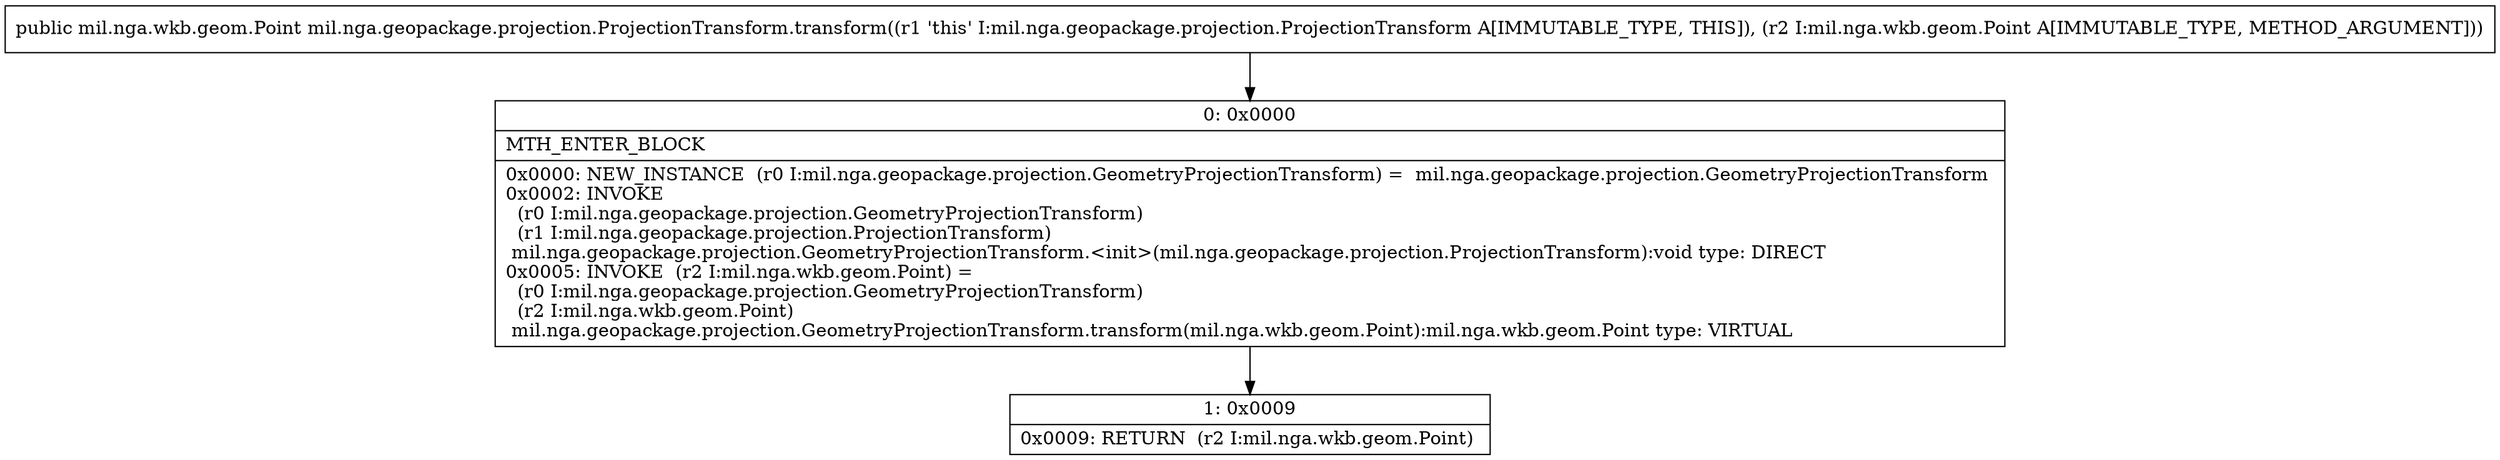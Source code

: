 digraph "CFG formil.nga.geopackage.projection.ProjectionTransform.transform(Lmil\/nga\/wkb\/geom\/Point;)Lmil\/nga\/wkb\/geom\/Point;" {
Node_0 [shape=record,label="{0\:\ 0x0000|MTH_ENTER_BLOCK\l|0x0000: NEW_INSTANCE  (r0 I:mil.nga.geopackage.projection.GeometryProjectionTransform) =  mil.nga.geopackage.projection.GeometryProjectionTransform \l0x0002: INVOKE  \l  (r0 I:mil.nga.geopackage.projection.GeometryProjectionTransform)\l  (r1 I:mil.nga.geopackage.projection.ProjectionTransform)\l mil.nga.geopackage.projection.GeometryProjectionTransform.\<init\>(mil.nga.geopackage.projection.ProjectionTransform):void type: DIRECT \l0x0005: INVOKE  (r2 I:mil.nga.wkb.geom.Point) = \l  (r0 I:mil.nga.geopackage.projection.GeometryProjectionTransform)\l  (r2 I:mil.nga.wkb.geom.Point)\l mil.nga.geopackage.projection.GeometryProjectionTransform.transform(mil.nga.wkb.geom.Point):mil.nga.wkb.geom.Point type: VIRTUAL \l}"];
Node_1 [shape=record,label="{1\:\ 0x0009|0x0009: RETURN  (r2 I:mil.nga.wkb.geom.Point) \l}"];
MethodNode[shape=record,label="{public mil.nga.wkb.geom.Point mil.nga.geopackage.projection.ProjectionTransform.transform((r1 'this' I:mil.nga.geopackage.projection.ProjectionTransform A[IMMUTABLE_TYPE, THIS]), (r2 I:mil.nga.wkb.geom.Point A[IMMUTABLE_TYPE, METHOD_ARGUMENT])) }"];
MethodNode -> Node_0;
Node_0 -> Node_1;
}

